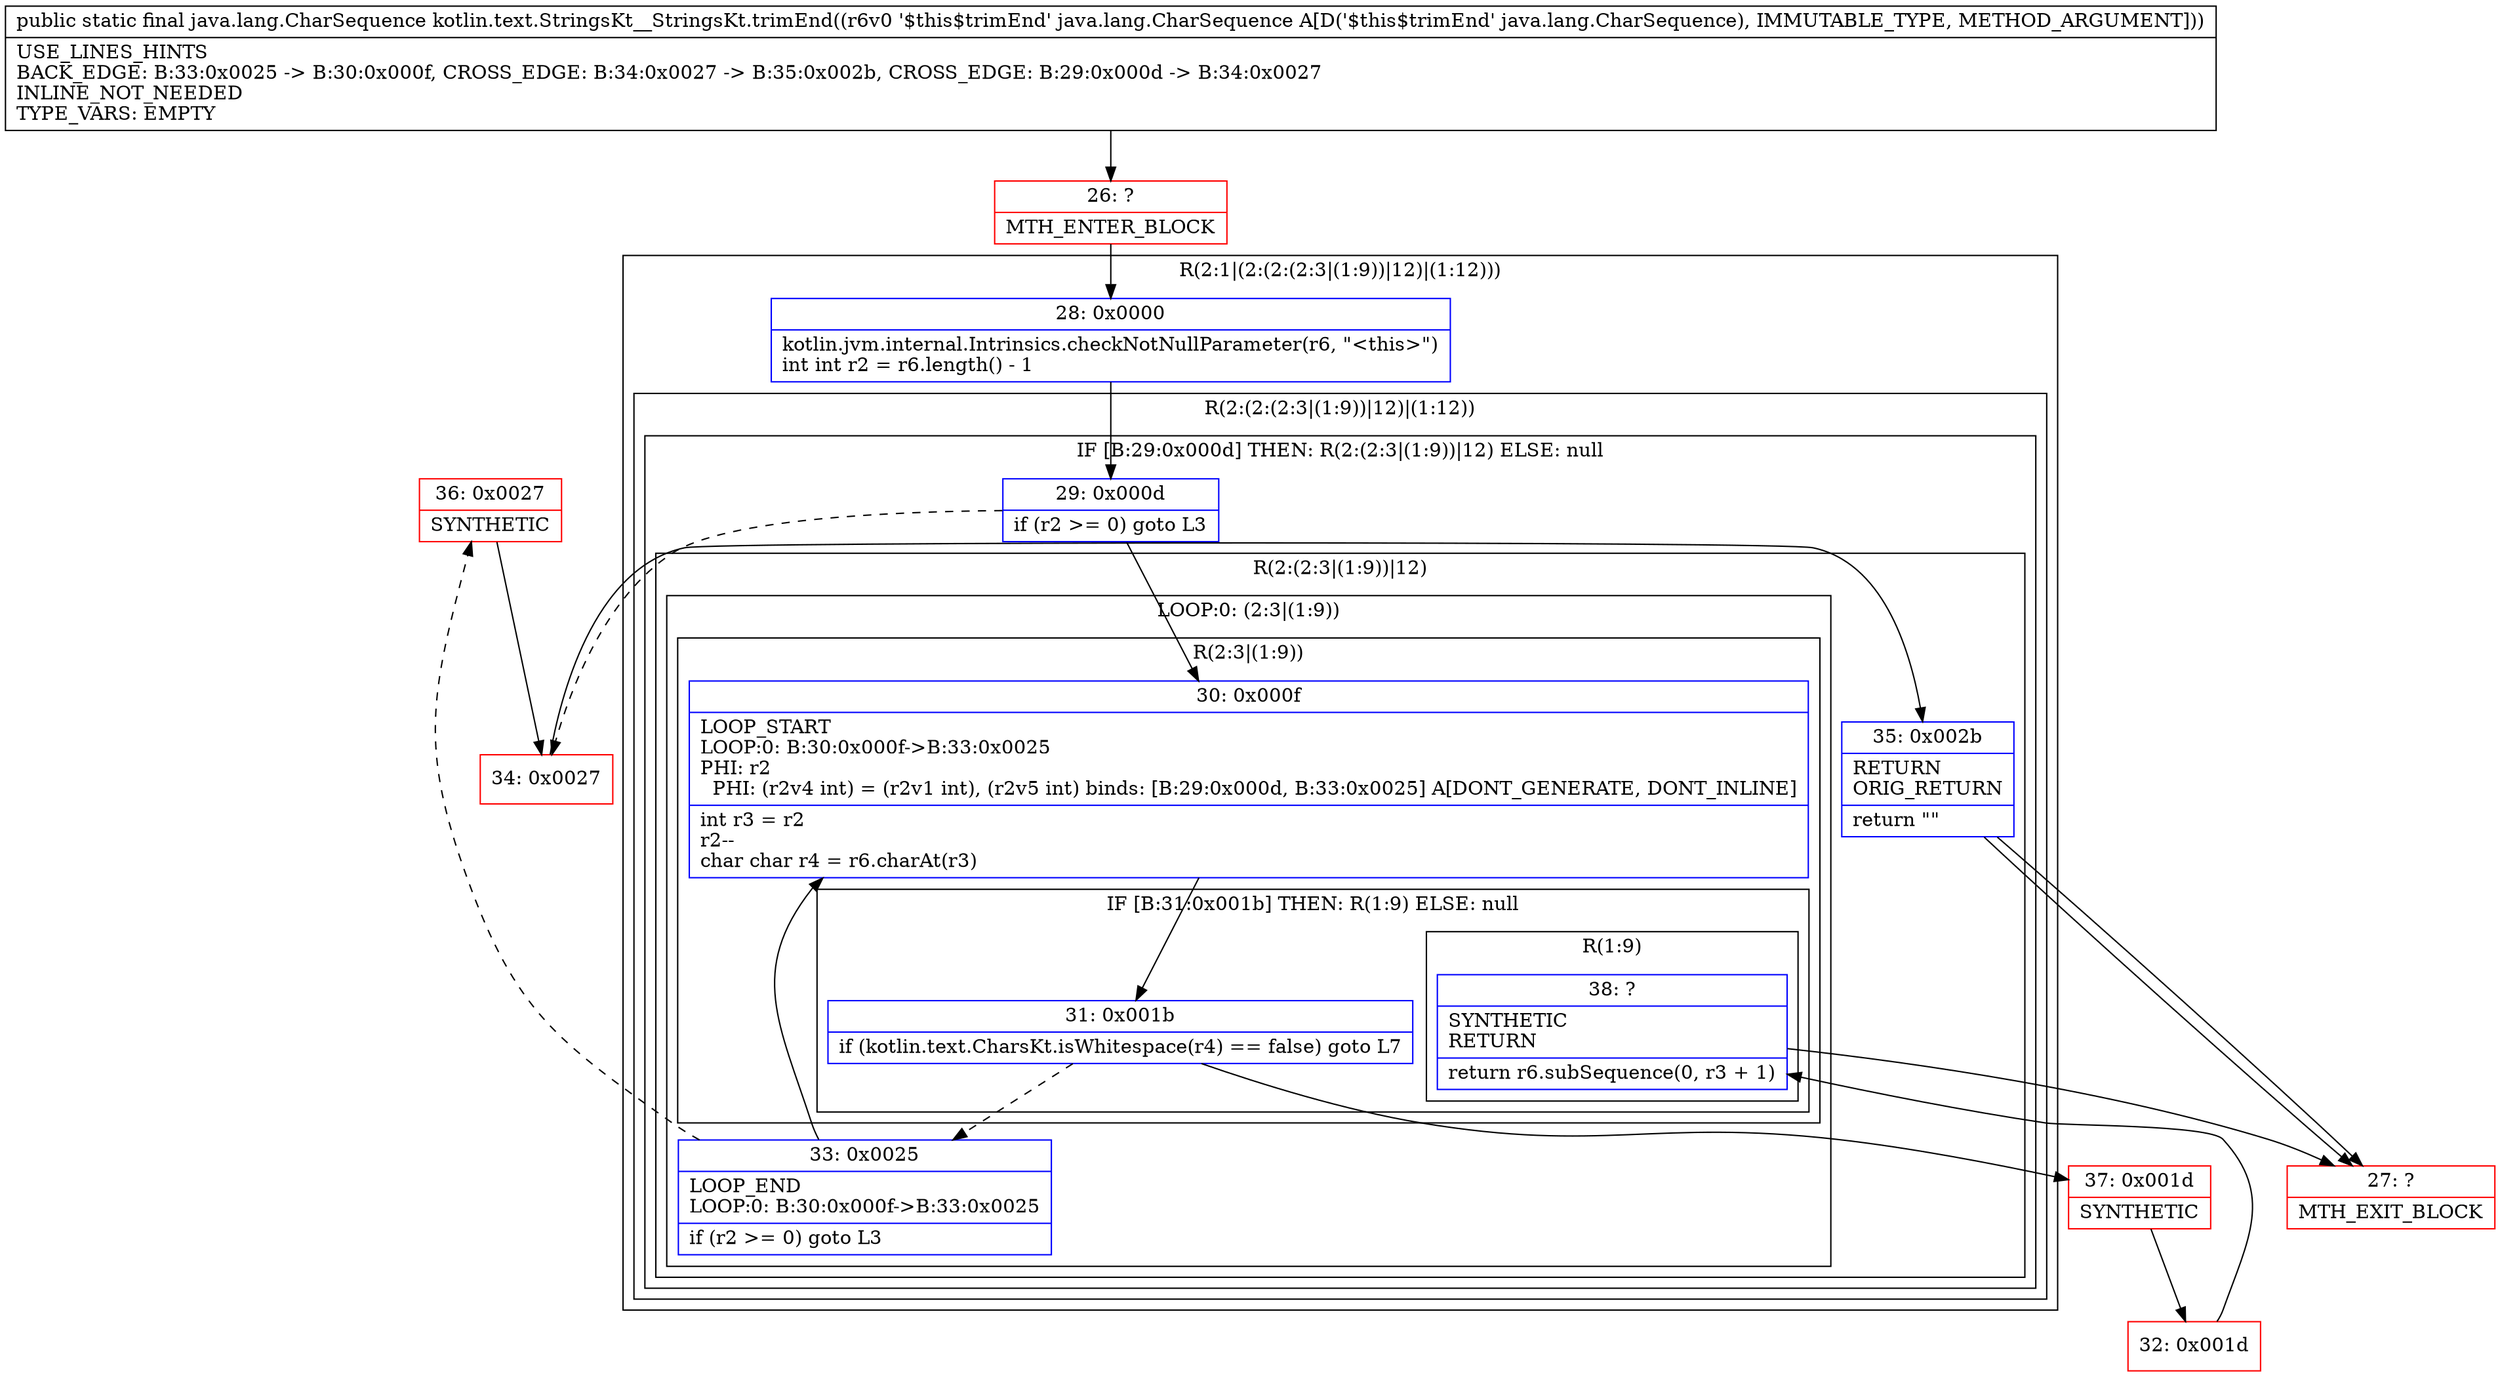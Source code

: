 digraph "CFG forkotlin.text.StringsKt__StringsKt.trimEnd(Ljava\/lang\/CharSequence;)Ljava\/lang\/CharSequence;" {
subgraph cluster_Region_830663558 {
label = "R(2:1|(2:(2:(2:3|(1:9))|12)|(1:12)))";
node [shape=record,color=blue];
Node_28 [shape=record,label="{28\:\ 0x0000|kotlin.jvm.internal.Intrinsics.checkNotNullParameter(r6, \"\<this\>\")\lint int r2 = r6.length() \- 1\l}"];
subgraph cluster_Region_39472429 {
label = "R(2:(2:(2:3|(1:9))|12)|(1:12))";
node [shape=record,color=blue];
subgraph cluster_IfRegion_1629350237 {
label = "IF [B:29:0x000d] THEN: R(2:(2:3|(1:9))|12) ELSE: null";
node [shape=record,color=blue];
Node_29 [shape=record,label="{29\:\ 0x000d|if (r2 \>= 0) goto L3\l}"];
subgraph cluster_Region_688231112 {
label = "R(2:(2:3|(1:9))|12)";
node [shape=record,color=blue];
subgraph cluster_LoopRegion_938541476 {
label = "LOOP:0: (2:3|(1:9))";
node [shape=record,color=blue];
Node_33 [shape=record,label="{33\:\ 0x0025|LOOP_END\lLOOP:0: B:30:0x000f\-\>B:33:0x0025\l|if (r2 \>= 0) goto L3\l}"];
subgraph cluster_Region_1615388957 {
label = "R(2:3|(1:9))";
node [shape=record,color=blue];
Node_30 [shape=record,label="{30\:\ 0x000f|LOOP_START\lLOOP:0: B:30:0x000f\-\>B:33:0x0025\lPHI: r2 \l  PHI: (r2v4 int) = (r2v1 int), (r2v5 int) binds: [B:29:0x000d, B:33:0x0025] A[DONT_GENERATE, DONT_INLINE]\l|int r3 = r2\lr2\-\-\lchar char r4 = r6.charAt(r3)\l}"];
subgraph cluster_IfRegion_913197362 {
label = "IF [B:31:0x001b] THEN: R(1:9) ELSE: null";
node [shape=record,color=blue];
Node_31 [shape=record,label="{31\:\ 0x001b|if (kotlin.text.CharsKt.isWhitespace(r4) == false) goto L7\l}"];
subgraph cluster_Region_285807111 {
label = "R(1:9)";
node [shape=record,color=blue];
Node_38 [shape=record,label="{38\:\ ?|SYNTHETIC\lRETURN\l|return r6.subSequence(0, r3 + 1)\l}"];
}
}
}
}
Node_35 [shape=record,label="{35\:\ 0x002b|RETURN\lORIG_RETURN\l|return \"\"\l}"];
}
}
subgraph cluster_Region_136528486 {
label = "R(1:12)";
node [shape=record,color=blue];
Node_35 [shape=record,label="{35\:\ 0x002b|RETURN\lORIG_RETURN\l|return \"\"\l}"];
}
}
}
Node_26 [shape=record,color=red,label="{26\:\ ?|MTH_ENTER_BLOCK\l}"];
Node_36 [shape=record,color=red,label="{36\:\ 0x0027|SYNTHETIC\l}"];
Node_37 [shape=record,color=red,label="{37\:\ 0x001d|SYNTHETIC\l}"];
Node_32 [shape=record,color=red,label="{32\:\ 0x001d}"];
Node_27 [shape=record,color=red,label="{27\:\ ?|MTH_EXIT_BLOCK\l}"];
Node_34 [shape=record,color=red,label="{34\:\ 0x0027}"];
MethodNode[shape=record,label="{public static final java.lang.CharSequence kotlin.text.StringsKt__StringsKt.trimEnd((r6v0 '$this$trimEnd' java.lang.CharSequence A[D('$this$trimEnd' java.lang.CharSequence), IMMUTABLE_TYPE, METHOD_ARGUMENT]))  | USE_LINES_HINTS\lBACK_EDGE: B:33:0x0025 \-\> B:30:0x000f, CROSS_EDGE: B:34:0x0027 \-\> B:35:0x002b, CROSS_EDGE: B:29:0x000d \-\> B:34:0x0027\lINLINE_NOT_NEEDED\lTYPE_VARS: EMPTY\l}"];
MethodNode -> Node_26;Node_28 -> Node_29;
Node_29 -> Node_30;
Node_29 -> Node_34[style=dashed];
Node_33 -> Node_30;
Node_33 -> Node_36[style=dashed];
Node_30 -> Node_31;
Node_31 -> Node_33[style=dashed];
Node_31 -> Node_37;
Node_38 -> Node_27;
Node_35 -> Node_27;
Node_35 -> Node_27;
Node_26 -> Node_28;
Node_36 -> Node_34;
Node_37 -> Node_32;
Node_32 -> Node_38;
Node_34 -> Node_35;
}

